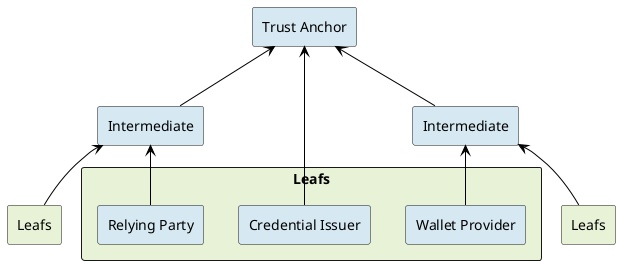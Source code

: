 @startuml Trust Roles
!include <C4/C4_Container>

skinparam backgroundColor transparent
skinparam ArrowColor black

rectangle "Trust Anchor" as ta #D6E8F2

rectangle "Intermediate" as int1 #D6E8F2
rectangle "Intermediate" as int2 #D6E8F2

rectangle "Leafs" as leafs1 #E8F2D6
rectangle "Leafs" as leafs2 #E8F2D6

rectangle "Leafs" as leafsContainer #E8F2D6 {
  rectangle "Credential Issuer" as ci #D6E8F2
  rectangle "Wallet Provider" as wp #D6E8F2
  rectangle "Relying Party" as rp #D6E8F2
}

ci -up-> ta
wp -up-> int1
rp -up-> int2
leafs1 -up-> int1
leafs2 -up-> int2
int1 -up-> ta
int2 -up-> ta

@enduml